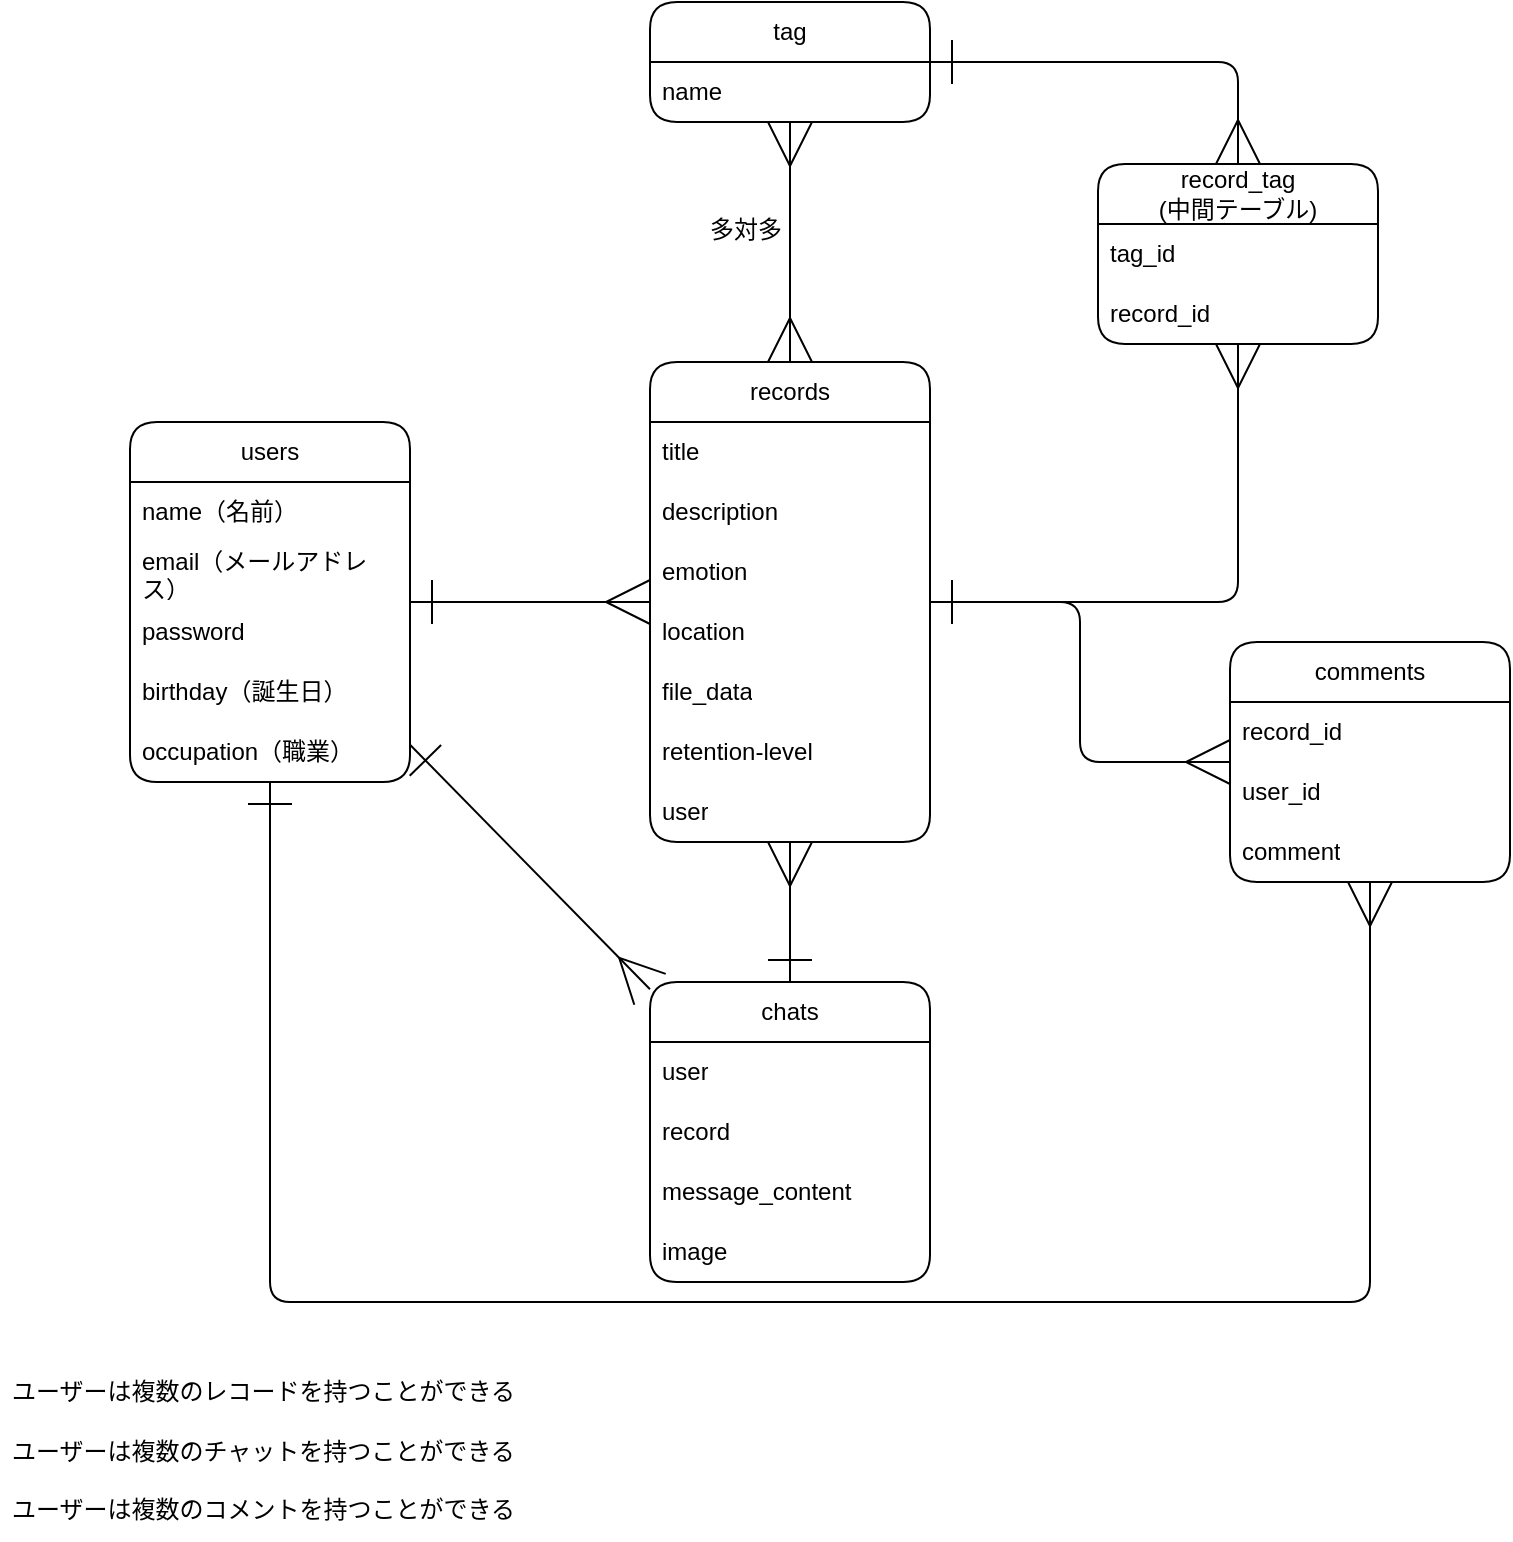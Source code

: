 <mxfile>
    <diagram id="HoRQ2UN_-JQGOzDnhFlx" name="ページ1">
        <mxGraphModel dx="917" dy="721" grid="1" gridSize="10" guides="1" tooltips="1" connect="1" arrows="1" fold="1" page="1" pageScale="1" pageWidth="827" pageHeight="1169" math="0" shadow="0">
            <root>
                <object label="" birthday="birthday" id="0">
                    <mxCell/>
                </object>
                <mxCell id="1" parent="0"/>
                <mxCell id="2" value="users" style="swimlane;fontStyle=0;childLayout=stackLayout;horizontal=1;startSize=30;horizontalStack=0;resizeParent=1;resizeParentMax=0;resizeLast=0;collapsible=1;marginBottom=0;whiteSpace=wrap;html=1;rounded=1;" parent="1" vertex="1">
                    <mxGeometry x="90" y="220" width="140" height="180" as="geometry">
                        <mxRectangle x="90" y="220" width="70" height="30" as="alternateBounds"/>
                    </mxGeometry>
                </mxCell>
                <mxCell id="3" value="name（名前）" style="text;strokeColor=none;fillColor=none;align=left;verticalAlign=middle;spacingLeft=4;spacingRight=4;overflow=hidden;points=[[0,0.5],[1,0.5]];portConstraint=eastwest;rotatable=0;whiteSpace=wrap;html=1;rounded=1;" parent="2" vertex="1">
                    <mxGeometry y="30" width="140" height="30" as="geometry"/>
                </mxCell>
                <mxCell id="4" value="email（メールアドレス）" style="text;strokeColor=none;fillColor=none;align=left;verticalAlign=middle;spacingLeft=4;spacingRight=4;overflow=hidden;points=[[0,0.5],[1,0.5]];portConstraint=eastwest;rotatable=0;whiteSpace=wrap;html=1;rounded=1;" parent="2" vertex="1">
                    <mxGeometry y="60" width="140" height="30" as="geometry"/>
                </mxCell>
                <mxCell id="5" value="password" style="text;strokeColor=none;fillColor=none;align=left;verticalAlign=middle;spacingLeft=4;spacingRight=4;overflow=hidden;points=[[0,0.5],[1,0.5]];portConstraint=eastwest;rotatable=0;whiteSpace=wrap;html=1;rounded=1;" parent="2" vertex="1">
                    <mxGeometry y="90" width="140" height="30" as="geometry"/>
                </mxCell>
                <mxCell id="10" value="birthday（誕生日）" style="text;strokeColor=none;fillColor=none;align=left;verticalAlign=middle;spacingLeft=4;spacingRight=4;overflow=hidden;points=[[0,0.5],[1,0.5]];portConstraint=eastwest;rotatable=0;whiteSpace=wrap;html=1;rounded=1;" parent="2" vertex="1">
                    <mxGeometry y="120" width="140" height="30" as="geometry"/>
                </mxCell>
                <mxCell id="11" value="occupation（職業）" style="text;strokeColor=none;fillColor=none;align=left;verticalAlign=middle;spacingLeft=4;spacingRight=4;overflow=hidden;points=[[0,0.5],[1,0.5]];portConstraint=eastwest;rotatable=0;whiteSpace=wrap;html=1;rounded=1;" parent="2" vertex="1">
                    <mxGeometry y="150" width="140" height="30" as="geometry"/>
                </mxCell>
                <mxCell id="12" value="records" style="swimlane;fontStyle=0;childLayout=stackLayout;horizontal=1;startSize=30;horizontalStack=0;resizeParent=1;resizeParentMax=0;resizeLast=0;collapsible=1;marginBottom=0;whiteSpace=wrap;html=1;rounded=1;hachureGap=4;fontFamily=Helvetica;fontSize=12;" parent="1" vertex="1">
                    <mxGeometry x="350" y="190" width="140" height="240" as="geometry">
                        <mxRectangle x="350" y="190" width="80" height="30" as="alternateBounds"/>
                    </mxGeometry>
                </mxCell>
                <mxCell id="13" value="title" style="text;strokeColor=none;fillColor=none;align=left;verticalAlign=middle;spacingLeft=4;spacingRight=4;overflow=hidden;points=[[0,0.5],[1,0.5]];portConstraint=eastwest;rotatable=0;whiteSpace=wrap;html=1;fontSize=12;rounded=1;hachureGap=4;fontFamily=Helvetica;" parent="12" vertex="1">
                    <mxGeometry y="30" width="140" height="30" as="geometry"/>
                </mxCell>
                <mxCell id="14" value="description" style="text;strokeColor=none;fillColor=none;align=left;verticalAlign=middle;spacingLeft=4;spacingRight=4;overflow=hidden;points=[[0,0.5],[1,0.5]];portConstraint=eastwest;rotatable=0;whiteSpace=wrap;html=1;fontSize=12;rounded=1;hachureGap=4;fontFamily=Helvetica;" parent="12" vertex="1">
                    <mxGeometry y="60" width="140" height="30" as="geometry"/>
                </mxCell>
                <mxCell id="15" value="emotion" style="text;strokeColor=none;fillColor=none;align=left;verticalAlign=middle;spacingLeft=4;spacingRight=4;overflow=hidden;points=[[0,0.5],[1,0.5]];portConstraint=eastwest;rotatable=0;whiteSpace=wrap;html=1;fontSize=12;rounded=1;hachureGap=4;fontFamily=Helvetica;" parent="12" vertex="1">
                    <mxGeometry y="90" width="140" height="30" as="geometry"/>
                </mxCell>
                <mxCell id="20" value="location" style="text;strokeColor=none;fillColor=none;align=left;verticalAlign=middle;spacingLeft=4;spacingRight=4;overflow=hidden;points=[[0,0.5],[1,0.5]];portConstraint=eastwest;rotatable=0;whiteSpace=wrap;html=1;fontSize=12;rounded=1;hachureGap=4;fontFamily=Helvetica;" parent="12" vertex="1">
                    <mxGeometry y="120" width="140" height="30" as="geometry"/>
                </mxCell>
                <mxCell id="21" value="file_data" style="text;strokeColor=none;fillColor=none;align=left;verticalAlign=middle;spacingLeft=4;spacingRight=4;overflow=hidden;points=[[0,0.5],[1,0.5]];portConstraint=eastwest;rotatable=0;whiteSpace=wrap;html=1;fontSize=12;rounded=1;hachureGap=4;fontFamily=Helvetica;" parent="12" vertex="1">
                    <mxGeometry y="150" width="140" height="30" as="geometry"/>
                </mxCell>
                <mxCell id="22" value="retention-level" style="text;strokeColor=none;fillColor=none;align=left;verticalAlign=middle;spacingLeft=4;spacingRight=4;overflow=hidden;points=[[0,0.5],[1,0.5]];portConstraint=eastwest;rotatable=0;whiteSpace=wrap;html=1;fontSize=12;rounded=1;hachureGap=4;fontFamily=Helvetica;" parent="12" vertex="1">
                    <mxGeometry y="180" width="140" height="30" as="geometry"/>
                </mxCell>
                <mxCell id="23" value="user" style="text;strokeColor=none;fillColor=none;align=left;verticalAlign=middle;spacingLeft=4;spacingRight=4;overflow=hidden;points=[[0,0.5],[1,0.5]];portConstraint=eastwest;rotatable=0;whiteSpace=wrap;html=1;fontSize=12;rounded=1;hachureGap=4;fontFamily=Helvetica;" parent="12" vertex="1">
                    <mxGeometry y="210" width="140" height="30" as="geometry"/>
                </mxCell>
                <mxCell id="26" value="chats" style="swimlane;fontStyle=0;childLayout=stackLayout;horizontal=1;startSize=30;horizontalStack=0;resizeParent=1;resizeParentMax=0;resizeLast=0;collapsible=1;marginBottom=0;whiteSpace=wrap;html=1;rounded=1;fontSize=12;" parent="1" vertex="1">
                    <mxGeometry x="350" y="500" width="140" height="150" as="geometry"/>
                </mxCell>
                <mxCell id="27" value="user" style="text;strokeColor=none;fillColor=none;align=left;verticalAlign=middle;spacingLeft=4;spacingRight=4;overflow=hidden;points=[[0,0.5],[1,0.5]];portConstraint=eastwest;rotatable=0;whiteSpace=wrap;html=1;rounded=1;fontSize=12;" parent="26" vertex="1">
                    <mxGeometry y="30" width="140" height="30" as="geometry"/>
                </mxCell>
                <mxCell id="28" value="record" style="text;strokeColor=none;fillColor=none;align=left;verticalAlign=middle;spacingLeft=4;spacingRight=4;overflow=hidden;points=[[0,0.5],[1,0.5]];portConstraint=eastwest;rotatable=0;whiteSpace=wrap;html=1;rounded=1;fontSize=12;" parent="26" vertex="1">
                    <mxGeometry y="60" width="140" height="30" as="geometry"/>
                </mxCell>
                <mxCell id="29" value="message_content" style="text;strokeColor=none;fillColor=none;align=left;verticalAlign=middle;spacingLeft=4;spacingRight=4;overflow=hidden;points=[[0,0.5],[1,0.5]];portConstraint=eastwest;rotatable=0;whiteSpace=wrap;html=1;rounded=1;fontSize=12;" parent="26" vertex="1">
                    <mxGeometry y="90" width="140" height="30" as="geometry"/>
                </mxCell>
                <mxCell id="30" value="image" style="text;strokeColor=none;fillColor=none;align=left;verticalAlign=middle;spacingLeft=4;spacingRight=4;overflow=hidden;points=[[0,0.5],[1,0.5]];portConstraint=eastwest;rotatable=0;whiteSpace=wrap;html=1;rounded=1;fontSize=12;" parent="26" vertex="1">
                    <mxGeometry y="120" width="140" height="30" as="geometry"/>
                </mxCell>
                <mxCell id="32" value="comments" style="swimlane;fontStyle=0;childLayout=stackLayout;horizontal=1;startSize=30;horizontalStack=0;resizeParent=1;resizeParentMax=0;resizeLast=0;collapsible=1;marginBottom=0;whiteSpace=wrap;html=1;rounded=1;fontSize=12;" parent="1" vertex="1">
                    <mxGeometry x="640" y="330" width="140" height="120" as="geometry"/>
                </mxCell>
                <mxCell id="33" value="record_id" style="text;strokeColor=none;fillColor=none;align=left;verticalAlign=middle;spacingLeft=4;spacingRight=4;overflow=hidden;points=[[0,0.5],[1,0.5]];portConstraint=eastwest;rotatable=0;whiteSpace=wrap;html=1;rounded=1;fontSize=12;" parent="32" vertex="1">
                    <mxGeometry y="30" width="140" height="30" as="geometry"/>
                </mxCell>
                <mxCell id="34" value="user_id" style="text;strokeColor=none;fillColor=none;align=left;verticalAlign=middle;spacingLeft=4;spacingRight=4;overflow=hidden;points=[[0,0.5],[1,0.5]];portConstraint=eastwest;rotatable=0;whiteSpace=wrap;html=1;rounded=1;fontSize=12;" parent="32" vertex="1">
                    <mxGeometry y="60" width="140" height="30" as="geometry"/>
                </mxCell>
                <mxCell id="35" value="comment" style="text;strokeColor=none;fillColor=none;align=left;verticalAlign=middle;spacingLeft=4;spacingRight=4;overflow=hidden;points=[[0,0.5],[1,0.5]];portConstraint=eastwest;rotatable=0;whiteSpace=wrap;html=1;rounded=1;fontSize=12;" parent="32" vertex="1">
                    <mxGeometry y="90" width="140" height="30" as="geometry"/>
                </mxCell>
                <mxCell id="55" value="tag" style="swimlane;fontStyle=0;childLayout=stackLayout;horizontal=1;startSize=30;horizontalStack=0;resizeParent=1;resizeParentMax=0;resizeLast=0;collapsible=1;marginBottom=0;whiteSpace=wrap;html=1;rounded=1;" parent="1" vertex="1">
                    <mxGeometry x="350" y="10" width="140" height="60" as="geometry"/>
                </mxCell>
                <mxCell id="56" value="name" style="text;strokeColor=none;fillColor=none;align=left;verticalAlign=middle;spacingLeft=4;spacingRight=4;overflow=hidden;points=[[0,0.5],[1,0.5]];portConstraint=eastwest;rotatable=0;whiteSpace=wrap;html=1;" parent="55" vertex="1">
                    <mxGeometry y="30" width="140" height="30" as="geometry"/>
                </mxCell>
                <mxCell id="65" value="record_tag&lt;div&gt;(中間テーブル)&lt;/div&gt;" style="swimlane;fontStyle=0;childLayout=stackLayout;horizontal=1;startSize=30;horizontalStack=0;resizeParent=1;resizeParentMax=0;resizeLast=0;collapsible=1;marginBottom=0;whiteSpace=wrap;html=1;rounded=1;" vertex="1" parent="1">
                    <mxGeometry x="574" y="91" width="140" height="90" as="geometry"/>
                </mxCell>
                <mxCell id="69" value="tag_id" style="text;strokeColor=none;fillColor=none;align=left;verticalAlign=middle;spacingLeft=4;spacingRight=4;overflow=hidden;points=[[0,0.5],[1,0.5]];portConstraint=eastwest;rotatable=0;whiteSpace=wrap;html=1;" vertex="1" parent="65">
                    <mxGeometry y="30" width="140" height="30" as="geometry"/>
                </mxCell>
                <mxCell id="77" style="edgeStyle=none;html=1;exitX=0;exitY=0.5;exitDx=0;exitDy=0;" edge="1" parent="65" source="66">
                    <mxGeometry relative="1" as="geometry">
                        <mxPoint y="75" as="targetPoint"/>
                    </mxGeometry>
                </mxCell>
                <mxCell id="66" value="record_id" style="text;strokeColor=none;fillColor=none;align=left;verticalAlign=middle;spacingLeft=4;spacingRight=4;overflow=hidden;points=[[0,0.5],[1,0.5]];portConstraint=eastwest;rotatable=0;whiteSpace=wrap;html=1;" vertex="1" parent="65">
                    <mxGeometry y="60" width="140" height="30" as="geometry"/>
                </mxCell>
                <mxCell id="78" value="" style="fontSize=12;html=1;endArrow=ERmany;endFill=0;startArrow=ERmany;startFill=0;endSize=20;startSize=20;" edge="1" parent="1" source="12" target="55">
                    <mxGeometry width="100" height="100" relative="1" as="geometry">
                        <mxPoint x="360" y="420" as="sourcePoint"/>
                        <mxPoint x="460" y="320" as="targetPoint"/>
                    </mxGeometry>
                </mxCell>
                <mxCell id="79" value="" style="fontSize=20;html=1;endArrow=ERmany;startArrow=ERone;spacing=7;edgeStyle=orthogonalEdgeStyle;startFill=0;endSize=20;startSize=20;endFill=0;" edge="1" parent="1" source="2" target="12">
                    <mxGeometry width="100" height="100" relative="1" as="geometry">
                        <mxPoint x="170" y="400" as="sourcePoint"/>
                        <mxPoint x="280" y="210" as="targetPoint"/>
                        <Array as="points"/>
                    </mxGeometry>
                </mxCell>
                <mxCell id="81" value="" style="fontSize=12;html=1;endArrow=ERmany;startArrow=ERone;startFill=0;endFill=0;endSize=20;startSize=20;" edge="1" parent="1" source="26" target="12">
                    <mxGeometry width="100" height="100" relative="1" as="geometry">
                        <mxPoint x="320" y="550" as="sourcePoint"/>
                        <mxPoint x="420" y="450" as="targetPoint"/>
                    </mxGeometry>
                </mxCell>
                <mxCell id="82" value="" style="fontSize=12;html=1;endArrow=ERmany;startArrow=ERone;rounded=1;strokeColor=default;align=center;verticalAlign=middle;fontFamily=Helvetica;fontColor=default;labelBackgroundColor=default;endSize=20;startSize=20;startFill=0;endFill=0;edgeStyle=orthogonalEdgeStyle;" edge="1" parent="1" source="12" target="65">
                    <mxGeometry width="100" height="100" relative="1" as="geometry">
                        <mxPoint x="500" y="340" as="sourcePoint"/>
                        <mxPoint x="600" y="240" as="targetPoint"/>
                    </mxGeometry>
                </mxCell>
                <mxCell id="83" value="" style="edgeStyle=orthogonalEdgeStyle;fontSize=12;html=1;endArrow=ERmany;startArrow=ERone;rounded=1;strokeColor=default;align=center;verticalAlign=middle;fontFamily=Helvetica;fontColor=default;labelBackgroundColor=default;startSize=20;endSize=20;startFill=0;endFill=0;" edge="1" parent="1" source="55" target="65">
                    <mxGeometry width="100" height="100" relative="1" as="geometry">
                        <mxPoint x="490" y="120" as="sourcePoint"/>
                        <mxPoint x="590" y="20" as="targetPoint"/>
                    </mxGeometry>
                </mxCell>
                <mxCell id="84" value="" style="edgeStyle=orthogonalEdgeStyle;fontSize=12;html=1;endArrow=ERmany;rounded=1;strokeColor=default;align=center;verticalAlign=middle;fontFamily=Helvetica;fontColor=default;labelBackgroundColor=default;startSize=20;endSize=20;startArrow=ERone;startFill=0;endFill=0;" edge="1" parent="1" source="12" target="32">
                    <mxGeometry width="100" height="100" relative="1" as="geometry">
                        <mxPoint x="360" y="340" as="sourcePoint"/>
                        <mxPoint x="460" y="240" as="targetPoint"/>
                    </mxGeometry>
                </mxCell>
                <mxCell id="85" value="多対多" style="text;strokeColor=none;fillColor=none;spacingLeft=4;spacingRight=4;overflow=hidden;rotatable=0;points=[[0,0.5],[1,0.5]];portConstraint=eastwest;fontSize=12;whiteSpace=wrap;html=1;fontFamily=Helvetica;fontColor=default;labelBackgroundColor=default;" vertex="1" parent="1">
                    <mxGeometry x="374" y="110" width="56" height="30" as="geometry"/>
                </mxCell>
                <mxCell id="86" value="" style="fontSize=20;html=1;endArrow=ERmany;startArrow=ERone;spacing=7;edgeStyle=orthogonalEdgeStyle;startFill=0;endSize=20;startSize=20;endFill=0;" edge="1" parent="1" source="2" target="32">
                    <mxGeometry width="100" height="100" relative="1" as="geometry">
                        <mxPoint x="240" y="320" as="sourcePoint"/>
                        <mxPoint x="360" y="320" as="targetPoint"/>
                        <Array as="points">
                            <mxPoint x="160" y="660"/>
                            <mxPoint x="710" y="660"/>
                        </Array>
                    </mxGeometry>
                </mxCell>
                <mxCell id="87" value="" style="fontSize=20;html=1;endArrow=ERmany;startArrow=ERone;spacing=7;startFill=0;endSize=20;startSize=20;endFill=0;" edge="1" parent="1" source="2" target="26">
                    <mxGeometry width="100" height="100" relative="1" as="geometry">
                        <mxPoint x="250" y="330" as="sourcePoint"/>
                        <mxPoint x="370" y="330" as="targetPoint"/>
                    </mxGeometry>
                </mxCell>
                <mxCell id="88" value="ユーザーは複数のレコードを持つことができる" style="text;strokeColor=none;fillColor=none;align=left;verticalAlign=middle;spacingLeft=4;spacingRight=4;overflow=hidden;points=[[0,0.5],[1,0.5]];portConstraint=eastwest;rotatable=0;whiteSpace=wrap;html=1;fontFamily=Helvetica;fontSize=12;fontColor=default;labelBackgroundColor=default;" vertex="1" parent="1">
                    <mxGeometry x="25" y="690" width="270" height="30" as="geometry"/>
                </mxCell>
                <mxCell id="89" value="ユーザーは複数のチャットを持つことができる" style="text;strokeColor=none;fillColor=none;align=left;verticalAlign=middle;spacingLeft=4;spacingRight=4;overflow=hidden;points=[[0,0.5],[1,0.5]];portConstraint=eastwest;rotatable=0;whiteSpace=wrap;html=1;fontFamily=Helvetica;fontSize=12;fontColor=default;labelBackgroundColor=default;" vertex="1" parent="1">
                    <mxGeometry x="25" y="720" width="270" height="30" as="geometry"/>
                </mxCell>
                <mxCell id="90" value="ユーザーは複数のコメントを持つことができる" style="text;strokeColor=none;fillColor=none;align=left;verticalAlign=middle;spacingLeft=4;spacingRight=4;overflow=hidden;points=[[0,0.5],[1,0.5]];portConstraint=eastwest;rotatable=0;whiteSpace=wrap;html=1;fontFamily=Helvetica;fontSize=12;fontColor=default;labelBackgroundColor=default;" vertex="1" parent="1">
                    <mxGeometry x="25" y="749" width="270" height="30" as="geometry"/>
                </mxCell>
            </root>
        </mxGraphModel>
    </diagram>
</mxfile>